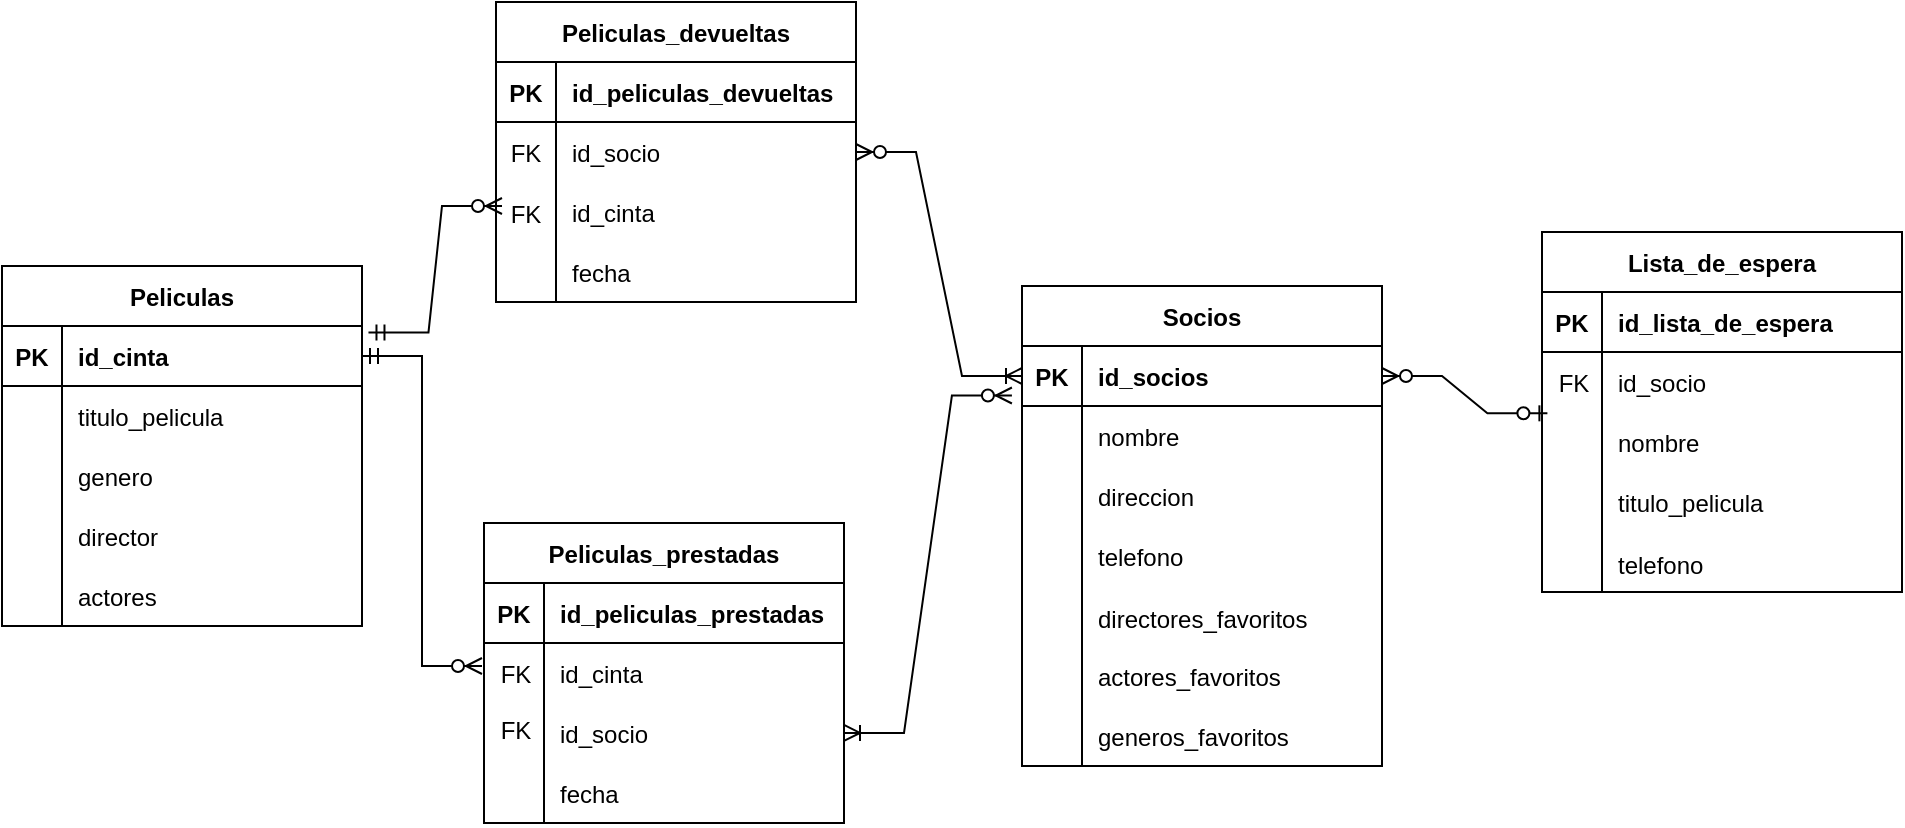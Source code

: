 <mxfile version="20.8.20" type="device"><diagram name="Page-1" id="7TGvGukXrmsUolFxx-K8"><mxGraphModel dx="1784" dy="487" grid="1" gridSize="10" guides="1" tooltips="1" connect="1" arrows="1" fold="1" page="1" pageScale="1" pageWidth="850" pageHeight="1100" math="0" shadow="0"><root><mxCell id="0"/><mxCell id="1" parent="0"/><mxCell id="3yNLKoXiJf8nxYe0b05O-41" value="Peliculas" style="shape=table;startSize=30;container=1;collapsible=1;childLayout=tableLayout;fixedRows=1;rowLines=0;fontStyle=1;align=center;resizeLast=1;" parent="1" vertex="1"><mxGeometry x="-230" y="460" width="180" height="180" as="geometry"/></mxCell><mxCell id="3yNLKoXiJf8nxYe0b05O-42" value="" style="shape=tableRow;horizontal=0;startSize=0;swimlaneHead=0;swimlaneBody=0;fillColor=none;collapsible=0;dropTarget=0;points=[[0,0.5],[1,0.5]];portConstraint=eastwest;top=0;left=0;right=0;bottom=1;" parent="3yNLKoXiJf8nxYe0b05O-41" vertex="1"><mxGeometry y="30" width="180" height="30" as="geometry"/></mxCell><mxCell id="3yNLKoXiJf8nxYe0b05O-43" value="PK" style="shape=partialRectangle;connectable=0;fillColor=none;top=0;left=0;bottom=0;right=0;fontStyle=1;overflow=hidden;" parent="3yNLKoXiJf8nxYe0b05O-42" vertex="1"><mxGeometry width="30" height="30" as="geometry"><mxRectangle width="30" height="30" as="alternateBounds"/></mxGeometry></mxCell><mxCell id="3yNLKoXiJf8nxYe0b05O-44" value="id_cinta" style="shape=partialRectangle;connectable=0;fillColor=none;top=0;left=0;bottom=0;right=0;align=left;spacingLeft=6;fontStyle=1;overflow=hidden;" parent="3yNLKoXiJf8nxYe0b05O-42" vertex="1"><mxGeometry x="30" width="150" height="30" as="geometry"><mxRectangle width="150" height="30" as="alternateBounds"/></mxGeometry></mxCell><mxCell id="3yNLKoXiJf8nxYe0b05O-45" value="" style="shape=tableRow;horizontal=0;startSize=0;swimlaneHead=0;swimlaneBody=0;fillColor=none;collapsible=0;dropTarget=0;points=[[0,0.5],[1,0.5]];portConstraint=eastwest;top=0;left=0;right=0;bottom=0;" parent="3yNLKoXiJf8nxYe0b05O-41" vertex="1"><mxGeometry y="60" width="180" height="30" as="geometry"/></mxCell><mxCell id="3yNLKoXiJf8nxYe0b05O-46" value="" style="shape=partialRectangle;connectable=0;fillColor=none;top=0;left=0;bottom=0;right=0;editable=1;overflow=hidden;" parent="3yNLKoXiJf8nxYe0b05O-45" vertex="1"><mxGeometry width="30" height="30" as="geometry"><mxRectangle width="30" height="30" as="alternateBounds"/></mxGeometry></mxCell><mxCell id="3yNLKoXiJf8nxYe0b05O-47" value="titulo_pelicula" style="shape=partialRectangle;connectable=0;fillColor=none;top=0;left=0;bottom=0;right=0;align=left;spacingLeft=6;overflow=hidden;" parent="3yNLKoXiJf8nxYe0b05O-45" vertex="1"><mxGeometry x="30" width="150" height="30" as="geometry"><mxRectangle width="150" height="30" as="alternateBounds"/></mxGeometry></mxCell><mxCell id="3yNLKoXiJf8nxYe0b05O-48" value="" style="shape=tableRow;horizontal=0;startSize=0;swimlaneHead=0;swimlaneBody=0;fillColor=none;collapsible=0;dropTarget=0;points=[[0,0.5],[1,0.5]];portConstraint=eastwest;top=0;left=0;right=0;bottom=0;" parent="3yNLKoXiJf8nxYe0b05O-41" vertex="1"><mxGeometry y="90" width="180" height="30" as="geometry"/></mxCell><mxCell id="3yNLKoXiJf8nxYe0b05O-49" value="" style="shape=partialRectangle;connectable=0;fillColor=none;top=0;left=0;bottom=0;right=0;editable=1;overflow=hidden;" parent="3yNLKoXiJf8nxYe0b05O-48" vertex="1"><mxGeometry width="30" height="30" as="geometry"><mxRectangle width="30" height="30" as="alternateBounds"/></mxGeometry></mxCell><mxCell id="3yNLKoXiJf8nxYe0b05O-50" value="genero" style="shape=partialRectangle;connectable=0;fillColor=none;top=0;left=0;bottom=0;right=0;align=left;spacingLeft=6;overflow=hidden;" parent="3yNLKoXiJf8nxYe0b05O-48" vertex="1"><mxGeometry x="30" width="150" height="30" as="geometry"><mxRectangle width="150" height="30" as="alternateBounds"/></mxGeometry></mxCell><mxCell id="3yNLKoXiJf8nxYe0b05O-51" value="" style="shape=tableRow;horizontal=0;startSize=0;swimlaneHead=0;swimlaneBody=0;fillColor=none;collapsible=0;dropTarget=0;points=[[0,0.5],[1,0.5]];portConstraint=eastwest;top=0;left=0;right=0;bottom=0;" parent="3yNLKoXiJf8nxYe0b05O-41" vertex="1"><mxGeometry y="120" width="180" height="30" as="geometry"/></mxCell><mxCell id="3yNLKoXiJf8nxYe0b05O-52" value="" style="shape=partialRectangle;connectable=0;fillColor=none;top=0;left=0;bottom=0;right=0;editable=1;overflow=hidden;" parent="3yNLKoXiJf8nxYe0b05O-51" vertex="1"><mxGeometry width="30" height="30" as="geometry"><mxRectangle width="30" height="30" as="alternateBounds"/></mxGeometry></mxCell><mxCell id="3yNLKoXiJf8nxYe0b05O-53" value="director" style="shape=partialRectangle;connectable=0;fillColor=none;top=0;left=0;bottom=0;right=0;align=left;spacingLeft=6;overflow=hidden;" parent="3yNLKoXiJf8nxYe0b05O-51" vertex="1"><mxGeometry x="30" width="150" height="30" as="geometry"><mxRectangle width="150" height="30" as="alternateBounds"/></mxGeometry></mxCell><mxCell id="3yNLKoXiJf8nxYe0b05O-81" value="" style="shape=partialRectangle;connectable=0;fillColor=none;top=0;left=0;bottom=0;right=0;editable=1;overflow=hidden;" parent="1" vertex="1"><mxGeometry x="60" y="550" width="60" height="30" as="geometry"><mxRectangle width="60" height="30" as="alternateBounds"/></mxGeometry></mxCell><mxCell id="3yNLKoXiJf8nxYe0b05O-108" value="actores" style="shape=partialRectangle;connectable=0;fillColor=none;top=0;left=0;bottom=0;right=0;align=left;spacingLeft=6;overflow=hidden;" parent="1" vertex="1"><mxGeometry x="-200" y="610" width="150" height="30" as="geometry"><mxRectangle width="150" height="30" as="alternateBounds"/></mxGeometry></mxCell><mxCell id="3yNLKoXiJf8nxYe0b05O-109" value="" style="shape=partialRectangle;connectable=0;fillColor=none;top=0;left=0;bottom=0;right=0;editable=1;overflow=hidden;" parent="1" vertex="1"><mxGeometry x="-230" y="610" width="30" height="30" as="geometry"><mxRectangle width="30" height="30" as="alternateBounds"/></mxGeometry></mxCell><mxCell id="3yNLKoXiJf8nxYe0b05O-111" value="" style="endArrow=none;html=1;rounded=0;" parent="1" edge="1"><mxGeometry width="50" height="50" relative="1" as="geometry"><mxPoint x="-200" y="640" as="sourcePoint"/><mxPoint x="-200" y="610" as="targetPoint"/></mxGeometry></mxCell><mxCell id="3yNLKoXiJf8nxYe0b05O-125" value="Socios" style="shape=table;startSize=30;container=1;collapsible=1;childLayout=tableLayout;fixedRows=1;rowLines=0;fontStyle=1;align=center;resizeLast=1;" parent="1" vertex="1"><mxGeometry x="280" y="470" width="180" height="240" as="geometry"/></mxCell><mxCell id="3yNLKoXiJf8nxYe0b05O-126" value="" style="shape=tableRow;horizontal=0;startSize=0;swimlaneHead=0;swimlaneBody=0;fillColor=none;collapsible=0;dropTarget=0;points=[[0,0.5],[1,0.5]];portConstraint=eastwest;top=0;left=0;right=0;bottom=1;" parent="3yNLKoXiJf8nxYe0b05O-125" vertex="1"><mxGeometry y="30" width="180" height="30" as="geometry"/></mxCell><mxCell id="3yNLKoXiJf8nxYe0b05O-127" value="PK" style="shape=partialRectangle;connectable=0;fillColor=none;top=0;left=0;bottom=0;right=0;fontStyle=1;overflow=hidden;" parent="3yNLKoXiJf8nxYe0b05O-126" vertex="1"><mxGeometry width="30" height="30" as="geometry"><mxRectangle width="30" height="30" as="alternateBounds"/></mxGeometry></mxCell><mxCell id="3yNLKoXiJf8nxYe0b05O-128" value="id_socios" style="shape=partialRectangle;connectable=0;fillColor=none;top=0;left=0;bottom=0;right=0;align=left;spacingLeft=6;fontStyle=1;overflow=hidden;" parent="3yNLKoXiJf8nxYe0b05O-126" vertex="1"><mxGeometry x="30" width="150" height="30" as="geometry"><mxRectangle width="150" height="30" as="alternateBounds"/></mxGeometry></mxCell><mxCell id="3yNLKoXiJf8nxYe0b05O-129" value="" style="shape=tableRow;horizontal=0;startSize=0;swimlaneHead=0;swimlaneBody=0;fillColor=none;collapsible=0;dropTarget=0;points=[[0,0.5],[1,0.5]];portConstraint=eastwest;top=0;left=0;right=0;bottom=0;" parent="3yNLKoXiJf8nxYe0b05O-125" vertex="1"><mxGeometry y="60" width="180" height="30" as="geometry"/></mxCell><mxCell id="3yNLKoXiJf8nxYe0b05O-130" value="" style="shape=partialRectangle;connectable=0;fillColor=none;top=0;left=0;bottom=0;right=0;editable=1;overflow=hidden;" parent="3yNLKoXiJf8nxYe0b05O-129" vertex="1"><mxGeometry width="30" height="30" as="geometry"><mxRectangle width="30" height="30" as="alternateBounds"/></mxGeometry></mxCell><mxCell id="3yNLKoXiJf8nxYe0b05O-131" value="nombre" style="shape=partialRectangle;connectable=0;fillColor=none;top=0;left=0;bottom=0;right=0;align=left;spacingLeft=6;overflow=hidden;" parent="3yNLKoXiJf8nxYe0b05O-129" vertex="1"><mxGeometry x="30" width="150" height="30" as="geometry"><mxRectangle width="150" height="30" as="alternateBounds"/></mxGeometry></mxCell><mxCell id="3yNLKoXiJf8nxYe0b05O-132" value="" style="shape=tableRow;horizontal=0;startSize=0;swimlaneHead=0;swimlaneBody=0;fillColor=none;collapsible=0;dropTarget=0;points=[[0,0.5],[1,0.5]];portConstraint=eastwest;top=0;left=0;right=0;bottom=0;" parent="3yNLKoXiJf8nxYe0b05O-125" vertex="1"><mxGeometry y="90" width="180" height="30" as="geometry"/></mxCell><mxCell id="3yNLKoXiJf8nxYe0b05O-133" value="" style="shape=partialRectangle;connectable=0;fillColor=none;top=0;left=0;bottom=0;right=0;editable=1;overflow=hidden;" parent="3yNLKoXiJf8nxYe0b05O-132" vertex="1"><mxGeometry width="30" height="30" as="geometry"><mxRectangle width="30" height="30" as="alternateBounds"/></mxGeometry></mxCell><mxCell id="3yNLKoXiJf8nxYe0b05O-134" value="direccion" style="shape=partialRectangle;connectable=0;fillColor=none;top=0;left=0;bottom=0;right=0;align=left;spacingLeft=6;overflow=hidden;" parent="3yNLKoXiJf8nxYe0b05O-132" vertex="1"><mxGeometry x="30" width="150" height="30" as="geometry"><mxRectangle width="150" height="30" as="alternateBounds"/></mxGeometry></mxCell><mxCell id="3yNLKoXiJf8nxYe0b05O-135" value="" style="shape=tableRow;horizontal=0;startSize=0;swimlaneHead=0;swimlaneBody=0;fillColor=none;collapsible=0;dropTarget=0;points=[[0,0.5],[1,0.5]];portConstraint=eastwest;top=0;left=0;right=0;bottom=0;" parent="3yNLKoXiJf8nxYe0b05O-125" vertex="1"><mxGeometry y="120" width="180" height="30" as="geometry"/></mxCell><mxCell id="3yNLKoXiJf8nxYe0b05O-136" value="" style="shape=partialRectangle;connectable=0;fillColor=none;top=0;left=0;bottom=0;right=0;editable=1;overflow=hidden;" parent="3yNLKoXiJf8nxYe0b05O-135" vertex="1"><mxGeometry width="30" height="30" as="geometry"><mxRectangle width="30" height="30" as="alternateBounds"/></mxGeometry></mxCell><mxCell id="3yNLKoXiJf8nxYe0b05O-137" value="telefono" style="shape=partialRectangle;connectable=0;fillColor=none;top=0;left=0;bottom=0;right=0;align=left;spacingLeft=6;overflow=hidden;" parent="3yNLKoXiJf8nxYe0b05O-135" vertex="1"><mxGeometry x="30" width="150" height="30" as="geometry"><mxRectangle width="150" height="30" as="alternateBounds"/></mxGeometry></mxCell><mxCell id="3yNLKoXiJf8nxYe0b05O-138" value="directores_favoritos" style="shape=partialRectangle;connectable=0;fillColor=none;top=0;left=0;bottom=0;right=0;align=left;spacingLeft=6;overflow=hidden;" parent="1" vertex="1"><mxGeometry x="310" y="621" width="150" height="30" as="geometry"><mxRectangle width="150" height="30" as="alternateBounds"/></mxGeometry></mxCell><mxCell id="3yNLKoXiJf8nxYe0b05O-139" value="" style="shape=partialRectangle;connectable=0;fillColor=none;top=0;left=0;bottom=0;right=0;editable=1;overflow=hidden;" parent="1" vertex="1"><mxGeometry x="280" y="620" width="30" height="30" as="geometry"><mxRectangle width="30" height="30" as="alternateBounds"/></mxGeometry></mxCell><mxCell id="3yNLKoXiJf8nxYe0b05O-140" value="" style="endArrow=none;html=1;rounded=0;" parent="1" edge="1"><mxGeometry width="50" height="50" relative="1" as="geometry"><mxPoint x="310" y="710" as="sourcePoint"/><mxPoint x="310" y="620" as="targetPoint"/></mxGeometry></mxCell><mxCell id="3yNLKoXiJf8nxYe0b05O-141" value="actores_favoritos" style="shape=partialRectangle;connectable=0;fillColor=none;top=0;left=0;bottom=0;right=0;align=left;spacingLeft=6;overflow=hidden;" parent="1" vertex="1"><mxGeometry x="310" y="650" width="150" height="30" as="geometry"><mxRectangle width="150" height="30" as="alternateBounds"/></mxGeometry></mxCell><mxCell id="3yNLKoXiJf8nxYe0b05O-142" value="generos_favoritos" style="shape=partialRectangle;connectable=0;fillColor=none;top=0;left=0;bottom=0;right=0;align=left;spacingLeft=6;overflow=hidden;" parent="1" vertex="1"><mxGeometry x="310" y="680" width="150" height="30" as="geometry"><mxRectangle width="150" height="30" as="alternateBounds"/></mxGeometry></mxCell><mxCell id="3yNLKoXiJf8nxYe0b05O-143" value="Lista_de_espera" style="shape=table;startSize=30;container=1;collapsible=1;childLayout=tableLayout;fixedRows=1;rowLines=0;fontStyle=1;align=center;resizeLast=1;" parent="1" vertex="1"><mxGeometry x="540" y="443.0" width="180" height="180" as="geometry"/></mxCell><mxCell id="3yNLKoXiJf8nxYe0b05O-144" value="" style="shape=tableRow;horizontal=0;startSize=0;swimlaneHead=0;swimlaneBody=0;fillColor=none;collapsible=0;dropTarget=0;points=[[0,0.5],[1,0.5]];portConstraint=eastwest;top=0;left=0;right=0;bottom=1;" parent="3yNLKoXiJf8nxYe0b05O-143" vertex="1"><mxGeometry y="30" width="180" height="30" as="geometry"/></mxCell><mxCell id="3yNLKoXiJf8nxYe0b05O-145" value="PK" style="shape=partialRectangle;connectable=0;fillColor=none;top=0;left=0;bottom=0;right=0;fontStyle=1;overflow=hidden;" parent="3yNLKoXiJf8nxYe0b05O-144" vertex="1"><mxGeometry width="30" height="30" as="geometry"><mxRectangle width="30" height="30" as="alternateBounds"/></mxGeometry></mxCell><mxCell id="3yNLKoXiJf8nxYe0b05O-146" value="id_lista_de_espera" style="shape=partialRectangle;connectable=0;fillColor=none;top=0;left=0;bottom=0;right=0;align=left;spacingLeft=6;fontStyle=1;overflow=hidden;" parent="3yNLKoXiJf8nxYe0b05O-144" vertex="1"><mxGeometry x="30" width="150" height="30" as="geometry"><mxRectangle width="150" height="30" as="alternateBounds"/></mxGeometry></mxCell><mxCell id="3yNLKoXiJf8nxYe0b05O-147" value="" style="shape=tableRow;horizontal=0;startSize=0;swimlaneHead=0;swimlaneBody=0;fillColor=none;collapsible=0;dropTarget=0;points=[[0,0.5],[1,0.5]];portConstraint=eastwest;top=0;left=0;right=0;bottom=0;" parent="3yNLKoXiJf8nxYe0b05O-143" vertex="1"><mxGeometry y="60" width="180" height="30" as="geometry"/></mxCell><mxCell id="3yNLKoXiJf8nxYe0b05O-148" value="" style="shape=partialRectangle;connectable=0;fillColor=none;top=0;left=0;bottom=0;right=0;editable=1;overflow=hidden;" parent="3yNLKoXiJf8nxYe0b05O-147" vertex="1"><mxGeometry width="30" height="30" as="geometry"><mxRectangle width="30" height="30" as="alternateBounds"/></mxGeometry></mxCell><mxCell id="3yNLKoXiJf8nxYe0b05O-149" value="id_socio" style="shape=partialRectangle;connectable=0;fillColor=none;top=0;left=0;bottom=0;right=0;align=left;spacingLeft=6;overflow=hidden;" parent="3yNLKoXiJf8nxYe0b05O-147" vertex="1"><mxGeometry x="30" width="150" height="30" as="geometry"><mxRectangle width="150" height="30" as="alternateBounds"/></mxGeometry></mxCell><mxCell id="3yNLKoXiJf8nxYe0b05O-150" value="" style="shape=tableRow;horizontal=0;startSize=0;swimlaneHead=0;swimlaneBody=0;fillColor=none;collapsible=0;dropTarget=0;points=[[0,0.5],[1,0.5]];portConstraint=eastwest;top=0;left=0;right=0;bottom=0;" parent="3yNLKoXiJf8nxYe0b05O-143" vertex="1"><mxGeometry y="90" width="180" height="30" as="geometry"/></mxCell><mxCell id="3yNLKoXiJf8nxYe0b05O-151" value="" style="shape=partialRectangle;connectable=0;fillColor=none;top=0;left=0;bottom=0;right=0;editable=1;overflow=hidden;" parent="3yNLKoXiJf8nxYe0b05O-150" vertex="1"><mxGeometry width="30" height="30" as="geometry"><mxRectangle width="30" height="30" as="alternateBounds"/></mxGeometry></mxCell><mxCell id="3yNLKoXiJf8nxYe0b05O-152" value="nombre" style="shape=partialRectangle;connectable=0;fillColor=none;top=0;left=0;bottom=0;right=0;align=left;spacingLeft=6;overflow=hidden;" parent="3yNLKoXiJf8nxYe0b05O-150" vertex="1"><mxGeometry x="30" width="150" height="30" as="geometry"><mxRectangle width="150" height="30" as="alternateBounds"/></mxGeometry></mxCell><mxCell id="3yNLKoXiJf8nxYe0b05O-153" value="" style="shape=tableRow;horizontal=0;startSize=0;swimlaneHead=0;swimlaneBody=0;fillColor=none;collapsible=0;dropTarget=0;points=[[0,0.5],[1,0.5]];portConstraint=eastwest;top=0;left=0;right=0;bottom=0;" parent="3yNLKoXiJf8nxYe0b05O-143" vertex="1"><mxGeometry y="120" width="180" height="30" as="geometry"/></mxCell><mxCell id="3yNLKoXiJf8nxYe0b05O-154" value="" style="shape=partialRectangle;connectable=0;fillColor=none;top=0;left=0;bottom=0;right=0;editable=1;overflow=hidden;" parent="3yNLKoXiJf8nxYe0b05O-153" vertex="1"><mxGeometry width="30" height="30" as="geometry"><mxRectangle width="30" height="30" as="alternateBounds"/></mxGeometry></mxCell><mxCell id="3yNLKoXiJf8nxYe0b05O-155" value="titulo_pelicula" style="shape=partialRectangle;connectable=0;fillColor=none;top=0;left=0;bottom=0;right=0;align=left;spacingLeft=6;overflow=hidden;" parent="3yNLKoXiJf8nxYe0b05O-153" vertex="1"><mxGeometry x="30" width="150" height="30" as="geometry"><mxRectangle width="150" height="30" as="alternateBounds"/></mxGeometry></mxCell><mxCell id="3yNLKoXiJf8nxYe0b05O-156" value="telefono" style="shape=partialRectangle;connectable=0;fillColor=none;top=0;left=0;bottom=0;right=0;align=left;spacingLeft=6;overflow=hidden;" parent="1" vertex="1"><mxGeometry x="570" y="594" width="150" height="30" as="geometry"><mxRectangle width="150" height="30" as="alternateBounds"/></mxGeometry></mxCell><mxCell id="3yNLKoXiJf8nxYe0b05O-157" value="" style="shape=partialRectangle;connectable=0;fillColor=none;top=0;left=0;bottom=0;right=0;editable=1;overflow=hidden;" parent="1" vertex="1"><mxGeometry x="540" y="593" width="30" height="30" as="geometry"><mxRectangle width="30" height="30" as="alternateBounds"/></mxGeometry></mxCell><mxCell id="3yNLKoXiJf8nxYe0b05O-158" value="" style="endArrow=none;html=1;rounded=0;" parent="1" edge="1"><mxGeometry width="50" height="50" relative="1" as="geometry"><mxPoint x="570" y="623" as="sourcePoint"/><mxPoint x="570" y="593" as="targetPoint"/></mxGeometry></mxCell><mxCell id="3yNLKoXiJf8nxYe0b05O-161" value="FK" style="shape=partialRectangle;connectable=0;fillColor=none;top=0;left=0;bottom=0;right=0;fontStyle=0;overflow=hidden;" parent="1" vertex="1"><mxGeometry x="526" y="508" width="60" height="20" as="geometry"><mxRectangle width="60" height="20" as="alternateBounds"/></mxGeometry></mxCell><mxCell id="3yNLKoXiJf8nxYe0b05O-162" value="Peliculas_prestadas" style="shape=table;startSize=30;container=1;collapsible=1;childLayout=tableLayout;fixedRows=1;rowLines=0;fontStyle=1;align=center;resizeLast=1;" parent="1" vertex="1"><mxGeometry x="11" y="588.46" width="180" height="150" as="geometry"/></mxCell><mxCell id="3yNLKoXiJf8nxYe0b05O-163" value="" style="shape=tableRow;horizontal=0;startSize=0;swimlaneHead=0;swimlaneBody=0;fillColor=none;collapsible=0;dropTarget=0;points=[[0,0.5],[1,0.5]];portConstraint=eastwest;top=0;left=0;right=0;bottom=1;" parent="3yNLKoXiJf8nxYe0b05O-162" vertex="1"><mxGeometry y="30" width="180" height="30" as="geometry"/></mxCell><mxCell id="3yNLKoXiJf8nxYe0b05O-164" value="PK" style="shape=partialRectangle;connectable=0;fillColor=none;top=0;left=0;bottom=0;right=0;fontStyle=1;overflow=hidden;" parent="3yNLKoXiJf8nxYe0b05O-163" vertex="1"><mxGeometry width="30" height="30" as="geometry"><mxRectangle width="30" height="30" as="alternateBounds"/></mxGeometry></mxCell><mxCell id="3yNLKoXiJf8nxYe0b05O-165" value="id_peliculas_prestadas" style="shape=partialRectangle;connectable=0;fillColor=none;top=0;left=0;bottom=0;right=0;align=left;spacingLeft=6;fontStyle=1;overflow=hidden;" parent="3yNLKoXiJf8nxYe0b05O-163" vertex="1"><mxGeometry x="30" width="150" height="30" as="geometry"><mxRectangle width="150" height="30" as="alternateBounds"/></mxGeometry></mxCell><mxCell id="3yNLKoXiJf8nxYe0b05O-166" value="" style="shape=tableRow;horizontal=0;startSize=0;swimlaneHead=0;swimlaneBody=0;fillColor=none;collapsible=0;dropTarget=0;points=[[0,0.5],[1,0.5]];portConstraint=eastwest;top=0;left=0;right=0;bottom=0;" parent="3yNLKoXiJf8nxYe0b05O-162" vertex="1"><mxGeometry y="60" width="180" height="30" as="geometry"/></mxCell><mxCell id="3yNLKoXiJf8nxYe0b05O-167" value="" style="shape=partialRectangle;connectable=0;fillColor=none;top=0;left=0;bottom=0;right=0;editable=1;overflow=hidden;" parent="3yNLKoXiJf8nxYe0b05O-166" vertex="1"><mxGeometry width="30" height="30" as="geometry"><mxRectangle width="30" height="30" as="alternateBounds"/></mxGeometry></mxCell><mxCell id="3yNLKoXiJf8nxYe0b05O-168" value="id_cinta" style="shape=partialRectangle;connectable=0;fillColor=none;top=0;left=0;bottom=0;right=0;align=left;spacingLeft=6;overflow=hidden;" parent="3yNLKoXiJf8nxYe0b05O-166" vertex="1"><mxGeometry x="30" width="150" height="30" as="geometry"><mxRectangle width="150" height="30" as="alternateBounds"/></mxGeometry></mxCell><mxCell id="3yNLKoXiJf8nxYe0b05O-169" value="" style="shape=tableRow;horizontal=0;startSize=0;swimlaneHead=0;swimlaneBody=0;fillColor=none;collapsible=0;dropTarget=0;points=[[0,0.5],[1,0.5]];portConstraint=eastwest;top=0;left=0;right=0;bottom=0;" parent="3yNLKoXiJf8nxYe0b05O-162" vertex="1"><mxGeometry y="90" width="180" height="30" as="geometry"/></mxCell><mxCell id="3yNLKoXiJf8nxYe0b05O-170" value="" style="shape=partialRectangle;connectable=0;fillColor=none;top=0;left=0;bottom=0;right=0;editable=1;overflow=hidden;" parent="3yNLKoXiJf8nxYe0b05O-169" vertex="1"><mxGeometry width="30" height="30" as="geometry"><mxRectangle width="30" height="30" as="alternateBounds"/></mxGeometry></mxCell><mxCell id="3yNLKoXiJf8nxYe0b05O-171" value="id_socio" style="shape=partialRectangle;connectable=0;fillColor=none;top=0;left=0;bottom=0;right=0;align=left;spacingLeft=6;overflow=hidden;" parent="3yNLKoXiJf8nxYe0b05O-169" vertex="1"><mxGeometry x="30" width="150" height="30" as="geometry"><mxRectangle width="150" height="30" as="alternateBounds"/></mxGeometry></mxCell><mxCell id="3yNLKoXiJf8nxYe0b05O-172" value="" style="shape=tableRow;horizontal=0;startSize=0;swimlaneHead=0;swimlaneBody=0;fillColor=none;collapsible=0;dropTarget=0;points=[[0,0.5],[1,0.5]];portConstraint=eastwest;top=0;left=0;right=0;bottom=0;" parent="3yNLKoXiJf8nxYe0b05O-162" vertex="1"><mxGeometry y="120" width="180" height="30" as="geometry"/></mxCell><mxCell id="3yNLKoXiJf8nxYe0b05O-173" value="" style="shape=partialRectangle;connectable=0;fillColor=none;top=0;left=0;bottom=0;right=0;editable=1;overflow=hidden;" parent="3yNLKoXiJf8nxYe0b05O-172" vertex="1"><mxGeometry width="30" height="30" as="geometry"><mxRectangle width="30" height="30" as="alternateBounds"/></mxGeometry></mxCell><mxCell id="3yNLKoXiJf8nxYe0b05O-174" value="fecha" style="shape=partialRectangle;connectable=0;fillColor=none;top=0;left=0;bottom=0;right=0;align=left;spacingLeft=6;overflow=hidden;" parent="3yNLKoXiJf8nxYe0b05O-172" vertex="1"><mxGeometry x="30" width="150" height="30" as="geometry"><mxRectangle width="150" height="30" as="alternateBounds"/></mxGeometry></mxCell><mxCell id="3yNLKoXiJf8nxYe0b05O-176" value="" style="shape=partialRectangle;connectable=0;fillColor=none;top=0;left=0;bottom=0;right=0;editable=1;overflow=hidden;" parent="1" vertex="1"><mxGeometry x="84" y="448" width="30" height="30" as="geometry"><mxRectangle width="30" height="30" as="alternateBounds"/></mxGeometry></mxCell><mxCell id="3yNLKoXiJf8nxYe0b05O-177" value="" style="endArrow=none;html=1;rounded=0;" parent="1" edge="1"><mxGeometry width="50" height="50" relative="1" as="geometry"><mxPoint x="41" y="738.46" as="sourcePoint"/><mxPoint x="41" y="738.46" as="targetPoint"/></mxGeometry></mxCell><mxCell id="3yNLKoXiJf8nxYe0b05O-178" value="FK" style="shape=partialRectangle;connectable=0;fillColor=none;top=0;left=0;bottom=0;right=0;fontStyle=0;overflow=hidden;" parent="1" vertex="1"><mxGeometry x="-3" y="653.46" width="60" height="20" as="geometry"><mxRectangle width="60" height="20" as="alternateBounds"/></mxGeometry></mxCell><mxCell id="3yNLKoXiJf8nxYe0b05O-179" value="FK" style="shape=partialRectangle;connectable=0;fillColor=none;top=0;left=0;bottom=0;right=0;fontStyle=0;overflow=hidden;" parent="1" vertex="1"><mxGeometry x="-3" y="681.46" width="60" height="20" as="geometry"><mxRectangle width="60" height="20" as="alternateBounds"/></mxGeometry></mxCell><mxCell id="3yNLKoXiJf8nxYe0b05O-180" value="Peliculas_devueltas" style="shape=table;startSize=30;container=1;collapsible=1;childLayout=tableLayout;fixedRows=1;rowLines=0;fontStyle=1;align=center;resizeLast=1;" parent="1" vertex="1"><mxGeometry x="17" y="328" width="180" height="150" as="geometry"/></mxCell><mxCell id="3yNLKoXiJf8nxYe0b05O-181" value="" style="shape=tableRow;horizontal=0;startSize=0;swimlaneHead=0;swimlaneBody=0;fillColor=none;collapsible=0;dropTarget=0;points=[[0,0.5],[1,0.5]];portConstraint=eastwest;top=0;left=0;right=0;bottom=1;" parent="3yNLKoXiJf8nxYe0b05O-180" vertex="1"><mxGeometry y="30" width="180" height="30" as="geometry"/></mxCell><mxCell id="3yNLKoXiJf8nxYe0b05O-182" value="PK" style="shape=partialRectangle;connectable=0;fillColor=none;top=0;left=0;bottom=0;right=0;fontStyle=1;overflow=hidden;" parent="3yNLKoXiJf8nxYe0b05O-181" vertex="1"><mxGeometry width="30" height="30" as="geometry"><mxRectangle width="30" height="30" as="alternateBounds"/></mxGeometry></mxCell><mxCell id="3yNLKoXiJf8nxYe0b05O-183" value="id_peliculas_devueltas" style="shape=partialRectangle;connectable=0;fillColor=none;top=0;left=0;bottom=0;right=0;align=left;spacingLeft=6;fontStyle=1;overflow=hidden;" parent="3yNLKoXiJf8nxYe0b05O-181" vertex="1"><mxGeometry x="30" width="150" height="30" as="geometry"><mxRectangle width="150" height="30" as="alternateBounds"/></mxGeometry></mxCell><mxCell id="3yNLKoXiJf8nxYe0b05O-184" value="" style="shape=tableRow;horizontal=0;startSize=0;swimlaneHead=0;swimlaneBody=0;fillColor=none;collapsible=0;dropTarget=0;points=[[0,0.5],[1,0.5]];portConstraint=eastwest;top=0;left=0;right=0;bottom=0;" parent="3yNLKoXiJf8nxYe0b05O-180" vertex="1"><mxGeometry y="60" width="180" height="30" as="geometry"/></mxCell><mxCell id="3yNLKoXiJf8nxYe0b05O-185" value="" style="shape=partialRectangle;connectable=0;fillColor=none;top=0;left=0;bottom=0;right=0;editable=1;overflow=hidden;" parent="3yNLKoXiJf8nxYe0b05O-184" vertex="1"><mxGeometry width="30" height="30" as="geometry"><mxRectangle width="30" height="30" as="alternateBounds"/></mxGeometry></mxCell><mxCell id="3yNLKoXiJf8nxYe0b05O-186" value="id_socio" style="shape=partialRectangle;connectable=0;fillColor=none;top=0;left=0;bottom=0;right=0;align=left;spacingLeft=6;overflow=hidden;" parent="3yNLKoXiJf8nxYe0b05O-184" vertex="1"><mxGeometry x="30" width="150" height="30" as="geometry"><mxRectangle width="150" height="30" as="alternateBounds"/></mxGeometry></mxCell><mxCell id="3yNLKoXiJf8nxYe0b05O-187" value="" style="shape=tableRow;horizontal=0;startSize=0;swimlaneHead=0;swimlaneBody=0;fillColor=none;collapsible=0;dropTarget=0;points=[[0,0.5],[1,0.5]];portConstraint=eastwest;top=0;left=0;right=0;bottom=0;" parent="3yNLKoXiJf8nxYe0b05O-180" vertex="1"><mxGeometry y="90" width="180" height="30" as="geometry"/></mxCell><mxCell id="3yNLKoXiJf8nxYe0b05O-188" value="" style="shape=partialRectangle;connectable=0;fillColor=none;top=0;left=0;bottom=0;right=0;editable=1;overflow=hidden;" parent="3yNLKoXiJf8nxYe0b05O-187" vertex="1"><mxGeometry width="30" height="30" as="geometry"><mxRectangle width="30" height="30" as="alternateBounds"/></mxGeometry></mxCell><mxCell id="3yNLKoXiJf8nxYe0b05O-189" value="id_cinta" style="shape=partialRectangle;connectable=0;fillColor=none;top=0;left=0;bottom=0;right=0;align=left;spacingLeft=6;overflow=hidden;" parent="3yNLKoXiJf8nxYe0b05O-187" vertex="1"><mxGeometry x="30" width="150" height="30" as="geometry"><mxRectangle width="150" height="30" as="alternateBounds"/></mxGeometry></mxCell><mxCell id="3yNLKoXiJf8nxYe0b05O-190" value="" style="shape=tableRow;horizontal=0;startSize=0;swimlaneHead=0;swimlaneBody=0;fillColor=none;collapsible=0;dropTarget=0;points=[[0,0.5],[1,0.5]];portConstraint=eastwest;top=0;left=0;right=0;bottom=0;" parent="3yNLKoXiJf8nxYe0b05O-180" vertex="1"><mxGeometry y="120" width="180" height="30" as="geometry"/></mxCell><mxCell id="3yNLKoXiJf8nxYe0b05O-191" value="" style="shape=partialRectangle;connectable=0;fillColor=none;top=0;left=0;bottom=0;right=0;editable=1;overflow=hidden;" parent="3yNLKoXiJf8nxYe0b05O-190" vertex="1"><mxGeometry width="30" height="30" as="geometry"><mxRectangle width="30" height="30" as="alternateBounds"/></mxGeometry></mxCell><mxCell id="3yNLKoXiJf8nxYe0b05O-192" value="fecha" style="shape=partialRectangle;connectable=0;fillColor=none;top=0;left=0;bottom=0;right=0;align=left;spacingLeft=6;overflow=hidden;" parent="3yNLKoXiJf8nxYe0b05O-190" vertex="1"><mxGeometry x="30" width="150" height="30" as="geometry"><mxRectangle width="150" height="30" as="alternateBounds"/></mxGeometry></mxCell><mxCell id="3yNLKoXiJf8nxYe0b05O-194" value="" style="shape=partialRectangle;connectable=0;fillColor=none;top=0;left=0;bottom=0;right=0;editable=1;overflow=hidden;" parent="1" vertex="1"><mxGeometry x="17" y="478" width="30" height="30" as="geometry"><mxRectangle width="30" height="30" as="alternateBounds"/></mxGeometry></mxCell><mxCell id="3yNLKoXiJf8nxYe0b05O-195" value="" style="endArrow=none;html=1;rounded=0;" parent="1" edge="1"><mxGeometry width="50" height="50" relative="1" as="geometry"><mxPoint x="47" y="473.5" as="sourcePoint"/><mxPoint x="47" y="478" as="targetPoint"/></mxGeometry></mxCell><mxCell id="3yNLKoXiJf8nxYe0b05O-196" value="FK" style="shape=partialRectangle;connectable=0;fillColor=none;top=0;left=0;bottom=0;right=0;fontStyle=0;overflow=hidden;" parent="1" vertex="1"><mxGeometry x="2" y="393" width="60" height="20" as="geometry"><mxRectangle width="60" height="20" as="alternateBounds"/></mxGeometry></mxCell><mxCell id="3yNLKoXiJf8nxYe0b05O-197" value="FK" style="shape=partialRectangle;connectable=0;fillColor=none;top=0;left=0;bottom=0;right=0;fontStyle=0;overflow=hidden;" parent="1" vertex="1"><mxGeometry x="2" y="423.5" width="60" height="20" as="geometry"><mxRectangle width="60" height="20" as="alternateBounds"/></mxGeometry></mxCell><mxCell id="3yNLKoXiJf8nxYe0b05O-206" value="" style="edgeStyle=entityRelationEdgeStyle;fontSize=12;html=1;endArrow=ERoneToMany;startArrow=ERzeroToMany;rounded=0;entryX=1;entryY=0.5;entryDx=0;entryDy=0;exitX=-0.028;exitY=0.825;exitDx=0;exitDy=0;exitPerimeter=0;" parent="1" source="3yNLKoXiJf8nxYe0b05O-126" target="3yNLKoXiJf8nxYe0b05O-169" edge="1"><mxGeometry width="100" height="100" relative="1" as="geometry"><mxPoint x="230" y="570" as="sourcePoint"/><mxPoint x="150" y="508" as="targetPoint"/></mxGeometry></mxCell><mxCell id="3yNLKoXiJf8nxYe0b05O-207" value="" style="edgeStyle=entityRelationEdgeStyle;fontSize=12;html=1;endArrow=ERzeroToMany;startArrow=ERmandOne;rounded=0;exitX=1;exitY=0.5;exitDx=0;exitDy=0;" parent="1" source="3yNLKoXiJf8nxYe0b05O-42" edge="1"><mxGeometry width="100" height="100" relative="1" as="geometry"><mxPoint x="50" y="590" as="sourcePoint"/><mxPoint x="10" y="660" as="targetPoint"/></mxGeometry></mxCell><mxCell id="3yNLKoXiJf8nxYe0b05O-208" value="" style="edgeStyle=entityRelationEdgeStyle;fontSize=12;html=1;endArrow=ERoneToMany;startArrow=ERzeroToMany;rounded=0;entryX=0;entryY=0.5;entryDx=0;entryDy=0;exitX=1;exitY=0.5;exitDx=0;exitDy=0;" parent="1" source="3yNLKoXiJf8nxYe0b05O-184" target="3yNLKoXiJf8nxYe0b05O-126" edge="1"><mxGeometry width="100" height="100" relative="1" as="geometry"><mxPoint x="50" y="590" as="sourcePoint"/><mxPoint x="150" y="490" as="targetPoint"/></mxGeometry></mxCell><mxCell id="3yNLKoXiJf8nxYe0b05O-209" value="" style="edgeStyle=entityRelationEdgeStyle;fontSize=12;html=1;endArrow=ERzeroToMany;startArrow=ERmandOne;rounded=0;exitX=1.018;exitY=0.108;exitDx=0;exitDy=0;exitPerimeter=0;" parent="1" source="3yNLKoXiJf8nxYe0b05O-42" edge="1"><mxGeometry width="100" height="100" relative="1" as="geometry"><mxPoint x="-40" y="515" as="sourcePoint"/><mxPoint x="20" y="430" as="targetPoint"/></mxGeometry></mxCell><mxCell id="cGRuCU3hR8ipk5s9Uv-d-4" value="" style="edgeStyle=entityRelationEdgeStyle;fontSize=12;html=1;endArrow=ERzeroToMany;startArrow=ERzeroToOne;rounded=0;exitX=0.015;exitY=0.022;exitDx=0;exitDy=0;entryX=1;entryY=0.5;entryDx=0;entryDy=0;exitPerimeter=0;" edge="1" parent="1" source="3yNLKoXiJf8nxYe0b05O-150" target="3yNLKoXiJf8nxYe0b05O-126"><mxGeometry width="100" height="100" relative="1" as="geometry"><mxPoint x="400" y="440" as="sourcePoint"/><mxPoint x="500" y="340" as="targetPoint"/></mxGeometry></mxCell></root></mxGraphModel></diagram></mxfile>